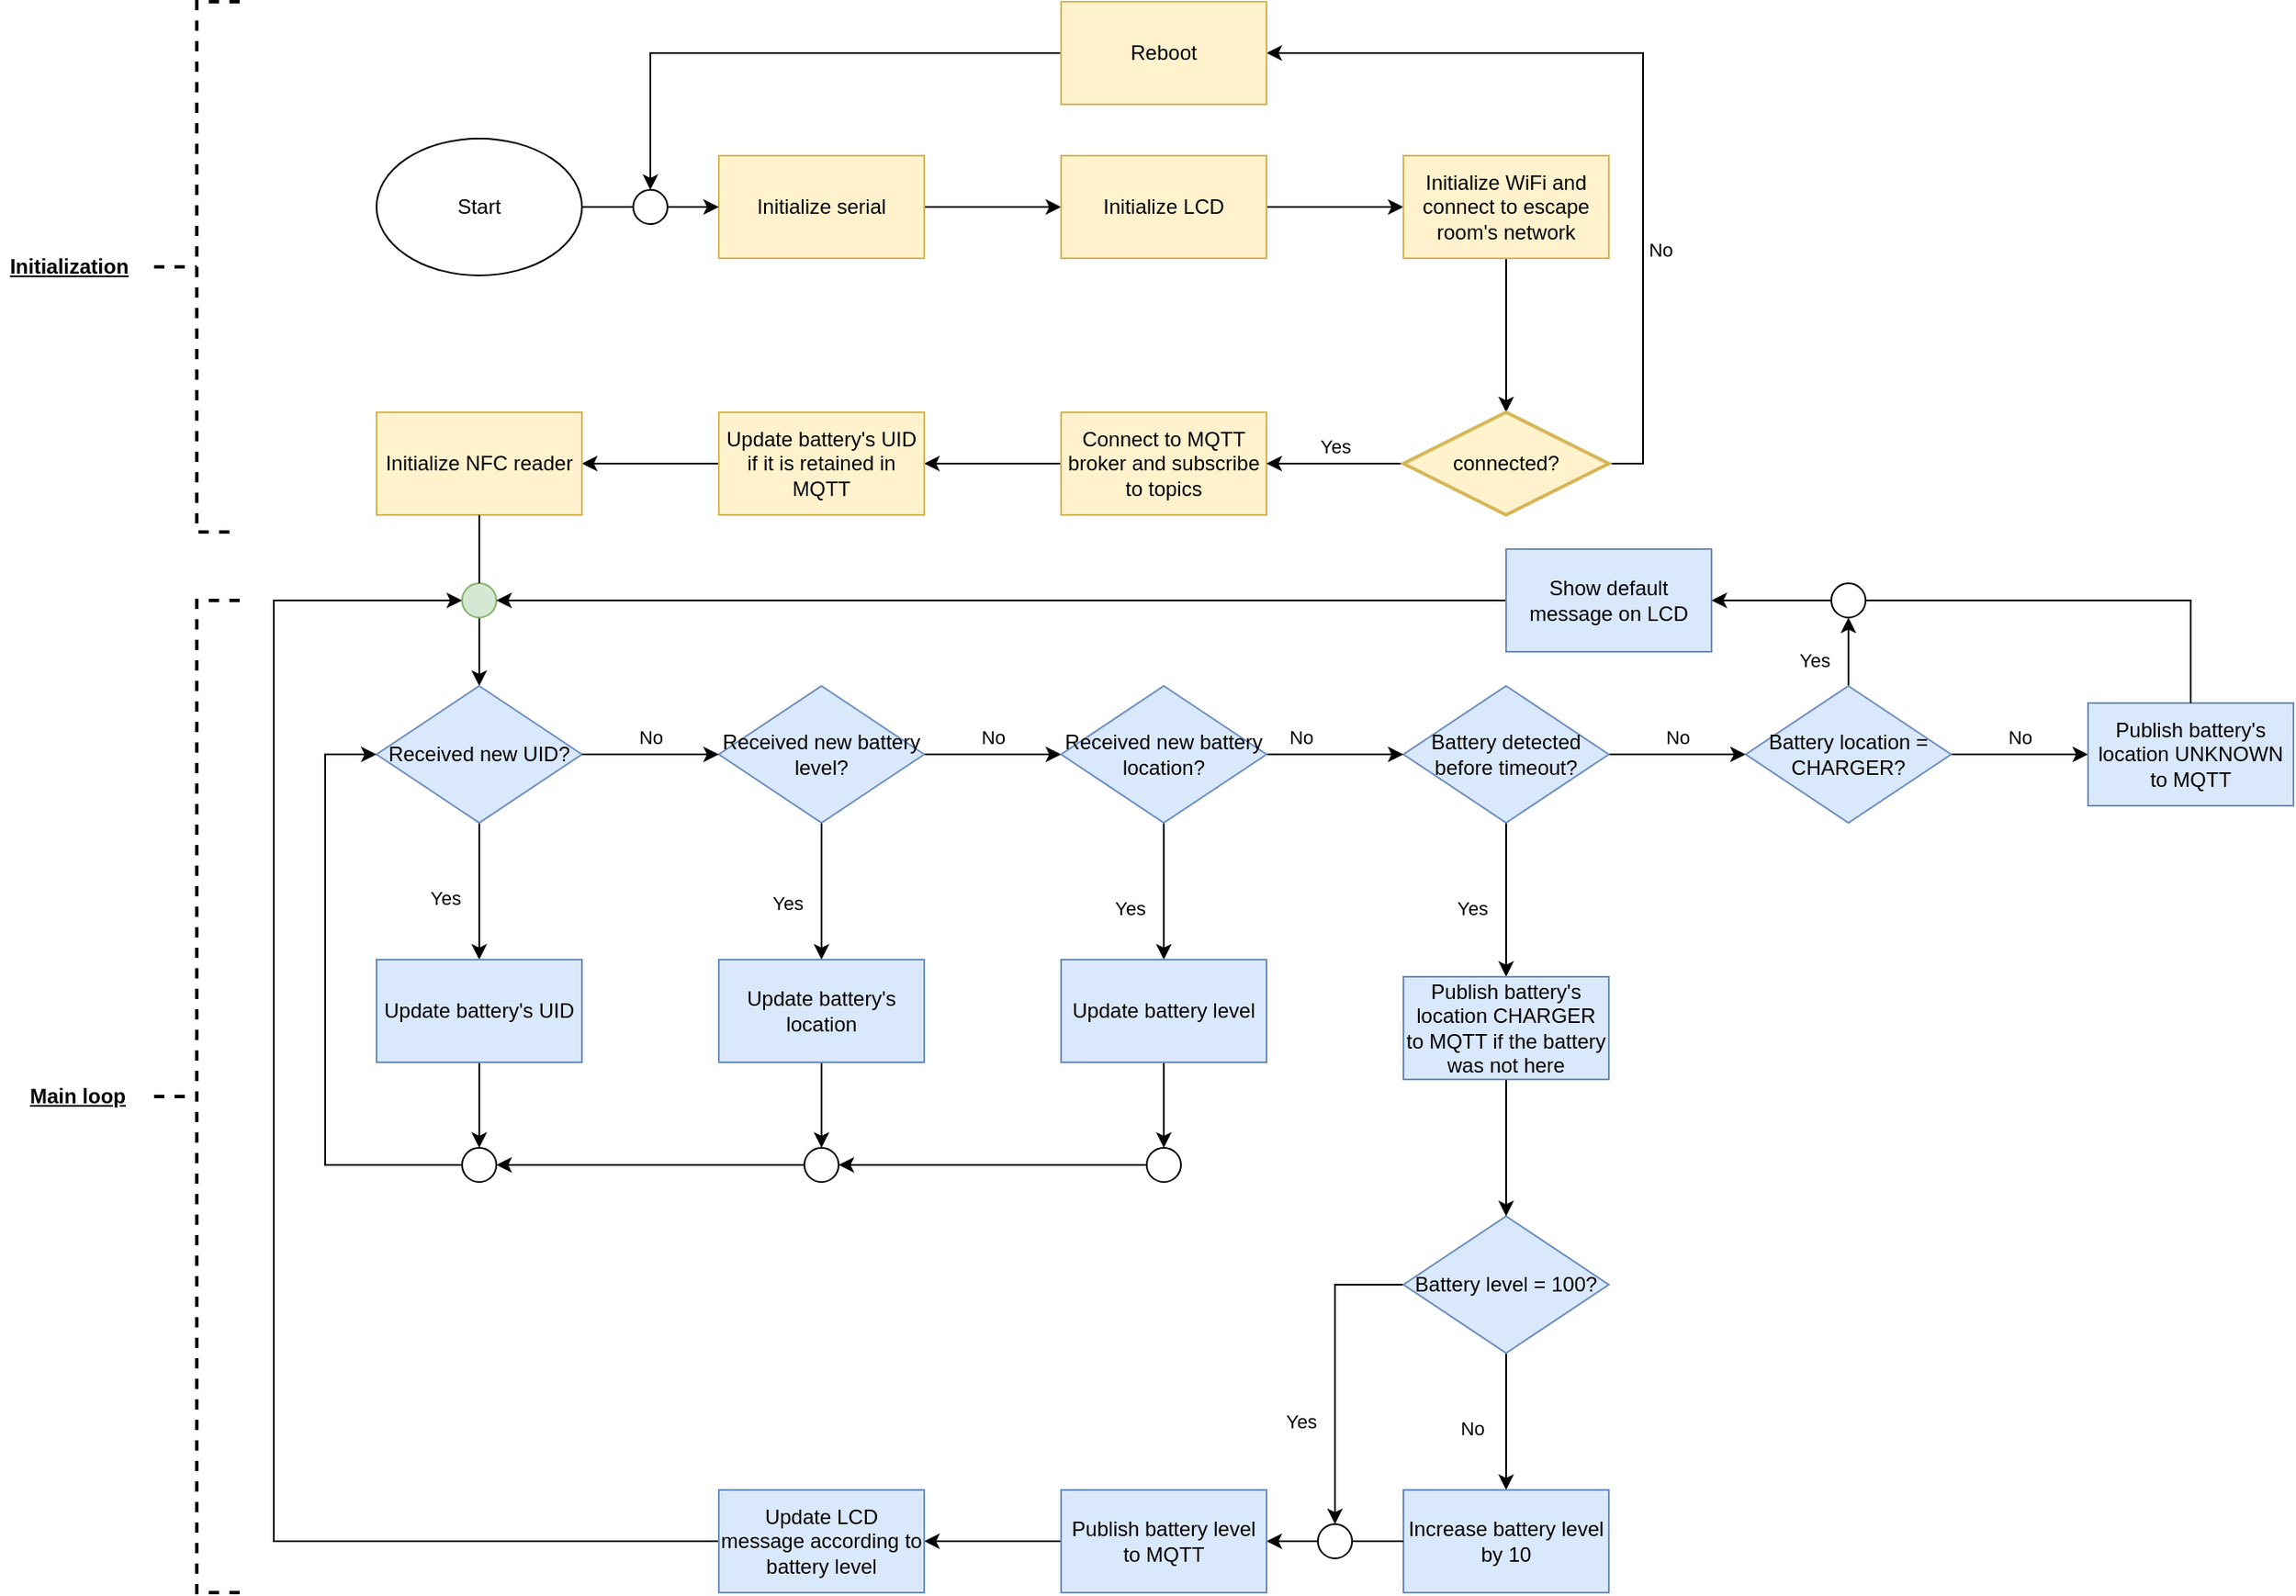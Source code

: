 <mxfile version="16.4.5" type="device"><diagram id="C5RBs43oDa-KdzZeNtuy" name="Page-1"><mxGraphModel dx="1803" dy="576" grid="1" gridSize="10" guides="1" tooltips="1" connect="1" arrows="1" fold="1" page="1" pageScale="1" pageWidth="827" pageHeight="1169" math="0" shadow="0"><root><mxCell id="WIyWlLk6GJQsqaUBKTNV-0"/><mxCell id="WIyWlLk6GJQsqaUBKTNV-1" parent="WIyWlLk6GJQsqaUBKTNV-0"/><mxCell id="7Dk7vGMLdb675JLafw0k-12" value="" style="edgeStyle=orthogonalEdgeStyle;rounded=0;orthogonalLoop=1;jettySize=auto;html=1;endArrow=none;endFill=0;" parent="WIyWlLk6GJQsqaUBKTNV-1" source="7Dk7vGMLdb675JLafw0k-0" target="7Dk7vGMLdb675JLafw0k-11" edge="1"><mxGeometry relative="1" as="geometry"/></mxCell><mxCell id="7Dk7vGMLdb675JLafw0k-0" value="Start" style="ellipse;whiteSpace=wrap;html=1;" parent="WIyWlLk6GJQsqaUBKTNV-1" vertex="1"><mxGeometry x="40" y="120" width="120" height="80" as="geometry"/></mxCell><mxCell id="7Dk7vGMLdb675JLafw0k-5" value="" style="edgeStyle=orthogonalEdgeStyle;rounded=0;orthogonalLoop=1;jettySize=auto;html=1;" parent="WIyWlLk6GJQsqaUBKTNV-1" source="7Dk7vGMLdb675JLafw0k-1" target="7Dk7vGMLdb675JLafw0k-2" edge="1"><mxGeometry relative="1" as="geometry"/></mxCell><mxCell id="7Dk7vGMLdb675JLafw0k-1" value="Initialize serial" style="rounded=0;whiteSpace=wrap;html=1;fillColor=#fff2cc;strokeColor=#d6b656;" parent="WIyWlLk6GJQsqaUBKTNV-1" vertex="1"><mxGeometry x="240" y="130" width="120" height="60" as="geometry"/></mxCell><mxCell id="7Dk7vGMLdb675JLafw0k-6" value="" style="edgeStyle=orthogonalEdgeStyle;rounded=0;orthogonalLoop=1;jettySize=auto;html=1;" parent="WIyWlLk6GJQsqaUBKTNV-1" source="7Dk7vGMLdb675JLafw0k-2" target="7Dk7vGMLdb675JLafw0k-3" edge="1"><mxGeometry relative="1" as="geometry"/></mxCell><mxCell id="7Dk7vGMLdb675JLafw0k-2" value="Initialize LCD" style="rounded=0;whiteSpace=wrap;html=1;fillColor=#fff2cc;strokeColor=#d6b656;" parent="WIyWlLk6GJQsqaUBKTNV-1" vertex="1"><mxGeometry x="440" y="130" width="120" height="60" as="geometry"/></mxCell><mxCell id="7Dk7vGMLdb675JLafw0k-15" value="" style="edgeStyle=orthogonalEdgeStyle;rounded=0;orthogonalLoop=1;jettySize=auto;html=1;endArrow=classic;endFill=1;" parent="WIyWlLk6GJQsqaUBKTNV-1" source="7Dk7vGMLdb675JLafw0k-3" target="7Dk7vGMLdb675JLafw0k-14" edge="1"><mxGeometry relative="1" as="geometry"/></mxCell><mxCell id="7Dk7vGMLdb675JLafw0k-3" value="Initialize WiFi and connect to escape room's network" style="rounded=0;whiteSpace=wrap;html=1;fillColor=#fff2cc;strokeColor=#d6b656;" parent="WIyWlLk6GJQsqaUBKTNV-1" vertex="1"><mxGeometry x="640" y="130" width="120" height="60" as="geometry"/></mxCell><mxCell id="7Dk7vGMLdb675JLafw0k-10" value="" style="edgeStyle=orthogonalEdgeStyle;rounded=0;orthogonalLoop=1;jettySize=auto;html=1;" parent="WIyWlLk6GJQsqaUBKTNV-1" source="7Dk7vGMLdb675JLafw0k-7" target="7Dk7vGMLdb675JLafw0k-9" edge="1"><mxGeometry relative="1" as="geometry"/></mxCell><mxCell id="7Dk7vGMLdb675JLafw0k-7" value="Connect to MQTT broker and subscribe to topics" style="rounded=0;whiteSpace=wrap;html=1;fillColor=#fff2cc;strokeColor=#d6b656;" parent="WIyWlLk6GJQsqaUBKTNV-1" vertex="1"><mxGeometry x="440" y="280" width="120" height="60" as="geometry"/></mxCell><mxCell id="7Dk7vGMLdb675JLafw0k-24" value="" style="edgeStyle=orthogonalEdgeStyle;rounded=0;orthogonalLoop=1;jettySize=auto;html=1;endArrow=classic;endFill=1;" parent="WIyWlLk6GJQsqaUBKTNV-1" source="7Dk7vGMLdb675JLafw0k-9" target="7Dk7vGMLdb675JLafw0k-23" edge="1"><mxGeometry relative="1" as="geometry"/></mxCell><mxCell id="7Dk7vGMLdb675JLafw0k-9" value="Update battery's UID if it is retained in MQTT" style="whiteSpace=wrap;html=1;rounded=0;fillColor=#fff2cc;strokeColor=#d6b656;" parent="WIyWlLk6GJQsqaUBKTNV-1" vertex="1"><mxGeometry x="240" y="280" width="120" height="60" as="geometry"/></mxCell><mxCell id="7Dk7vGMLdb675JLafw0k-13" value="" style="edgeStyle=orthogonalEdgeStyle;rounded=0;orthogonalLoop=1;jettySize=auto;html=1;" parent="WIyWlLk6GJQsqaUBKTNV-1" source="7Dk7vGMLdb675JLafw0k-11" target="7Dk7vGMLdb675JLafw0k-1" edge="1"><mxGeometry relative="1" as="geometry"/></mxCell><mxCell id="7Dk7vGMLdb675JLafw0k-11" value="" style="verticalLabelPosition=bottom;verticalAlign=top;html=1;shape=mxgraph.flowchart.on-page_reference;" parent="WIyWlLk6GJQsqaUBKTNV-1" vertex="1"><mxGeometry x="190" y="150" width="20" height="20" as="geometry"/></mxCell><mxCell id="7Dk7vGMLdb675JLafw0k-17" value="" style="edgeStyle=orthogonalEdgeStyle;rounded=0;orthogonalLoop=1;jettySize=auto;html=1;endArrow=classic;endFill=1;" parent="WIyWlLk6GJQsqaUBKTNV-1" source="7Dk7vGMLdb675JLafw0k-14" target="7Dk7vGMLdb675JLafw0k-7" edge="1"><mxGeometry relative="1" as="geometry"/></mxCell><mxCell id="7Dk7vGMLdb675JLafw0k-40" value="Yes" style="edgeLabel;html=1;align=center;verticalAlign=middle;resizable=0;points=[];" parent="7Dk7vGMLdb675JLafw0k-17" vertex="1" connectable="0"><mxGeometry x="-0.275" relative="1" as="geometry"><mxPoint x="-11" y="-10" as="offset"/></mxGeometry></mxCell><mxCell id="7Dk7vGMLdb675JLafw0k-20" style="edgeStyle=orthogonalEdgeStyle;rounded=0;orthogonalLoop=1;jettySize=auto;html=1;exitX=1;exitY=0.5;exitDx=0;exitDy=0;exitPerimeter=0;entryX=1;entryY=0.5;entryDx=0;entryDy=0;endArrow=classic;endFill=1;" parent="WIyWlLk6GJQsqaUBKTNV-1" source="7Dk7vGMLdb675JLafw0k-14" target="7Dk7vGMLdb675JLafw0k-19" edge="1"><mxGeometry relative="1" as="geometry"/></mxCell><mxCell id="7Dk7vGMLdb675JLafw0k-21" value="No" style="edgeLabel;html=1;align=center;verticalAlign=middle;resizable=0;points=[];" parent="7Dk7vGMLdb675JLafw0k-20" vertex="1" connectable="0"><mxGeometry x="-0.393" y="-3" relative="1" as="geometry"><mxPoint x="7" as="offset"/></mxGeometry></mxCell><mxCell id="7Dk7vGMLdb675JLafw0k-14" value="connected?" style="strokeWidth=2;html=1;shape=mxgraph.flowchart.decision;whiteSpace=wrap;fillColor=#fff2cc;strokeColor=#d6b656;" parent="WIyWlLk6GJQsqaUBKTNV-1" vertex="1"><mxGeometry x="640" y="280" width="120" height="60" as="geometry"/></mxCell><mxCell id="7Dk7vGMLdb675JLafw0k-22" style="edgeStyle=orthogonalEdgeStyle;rounded=0;orthogonalLoop=1;jettySize=auto;html=1;exitX=0;exitY=0.5;exitDx=0;exitDy=0;entryX=0.5;entryY=0;entryDx=0;entryDy=0;entryPerimeter=0;endArrow=classic;endFill=1;" parent="WIyWlLk6GJQsqaUBKTNV-1" source="7Dk7vGMLdb675JLafw0k-19" target="7Dk7vGMLdb675JLafw0k-11" edge="1"><mxGeometry relative="1" as="geometry"/></mxCell><mxCell id="7Dk7vGMLdb675JLafw0k-19" value="Reboot" style="rounded=0;whiteSpace=wrap;html=1;fillColor=#fff2cc;strokeColor=#d6b656;" parent="WIyWlLk6GJQsqaUBKTNV-1" vertex="1"><mxGeometry x="440" y="40" width="120" height="60" as="geometry"/></mxCell><mxCell id="7Dk7vGMLdb675JLafw0k-26" value="" style="edgeStyle=orthogonalEdgeStyle;rounded=0;orthogonalLoop=1;jettySize=auto;html=1;endArrow=classic;endFill=1;startArrow=none;" parent="WIyWlLk6GJQsqaUBKTNV-1" source="7Dk7vGMLdb675JLafw0k-64" target="7Dk7vGMLdb675JLafw0k-25" edge="1"><mxGeometry relative="1" as="geometry"/></mxCell><mxCell id="7Dk7vGMLdb675JLafw0k-23" value="Initialize NFC reader" style="whiteSpace=wrap;html=1;rounded=0;fillColor=#fff2cc;strokeColor=#d6b656;" parent="WIyWlLk6GJQsqaUBKTNV-1" vertex="1"><mxGeometry x="40" y="280" width="120" height="60" as="geometry"/></mxCell><mxCell id="7Dk7vGMLdb675JLafw0k-30" value="" style="edgeStyle=orthogonalEdgeStyle;rounded=0;orthogonalLoop=1;jettySize=auto;html=1;endArrow=classic;endFill=1;" parent="WIyWlLk6GJQsqaUBKTNV-1" source="7Dk7vGMLdb675JLafw0k-25" target="7Dk7vGMLdb675JLafw0k-29" edge="1"><mxGeometry relative="1" as="geometry"/></mxCell><mxCell id="7Dk7vGMLdb675JLafw0k-38" value="Yes" style="edgeLabel;html=1;align=center;verticalAlign=middle;resizable=0;points=[];" parent="7Dk7vGMLdb675JLafw0k-30" vertex="1" connectable="0"><mxGeometry x="0.244" y="3" relative="1" as="geometry"><mxPoint x="-23" y="-6" as="offset"/></mxGeometry></mxCell><mxCell id="7Dk7vGMLdb675JLafw0k-25" value="Received new UID?" style="rhombus;whiteSpace=wrap;html=1;rounded=0;fillColor=#dae8fc;strokeColor=#6c8ebf;" parent="WIyWlLk6GJQsqaUBKTNV-1" vertex="1"><mxGeometry x="40" y="440" width="120" height="80" as="geometry"/></mxCell><mxCell id="7Dk7vGMLdb675JLafw0k-32" value="" style="edgeStyle=orthogonalEdgeStyle;rounded=0;orthogonalLoop=1;jettySize=auto;html=1;endArrow=classic;endFill=1;" parent="WIyWlLk6GJQsqaUBKTNV-1" source="7Dk7vGMLdb675JLafw0k-27" target="7Dk7vGMLdb675JLafw0k-31" edge="1"><mxGeometry relative="1" as="geometry"/></mxCell><mxCell id="7Dk7vGMLdb675JLafw0k-39" value="Yes" style="edgeLabel;html=1;align=center;verticalAlign=middle;resizable=0;points=[];" parent="7Dk7vGMLdb675JLafw0k-32" vertex="1" connectable="0"><mxGeometry x="-0.289" y="-1" relative="1" as="geometry"><mxPoint x="-19" y="18" as="offset"/></mxGeometry></mxCell><mxCell id="7Dk7vGMLdb675JLafw0k-79" value="" style="edgeStyle=orthogonalEdgeStyle;rounded=0;orthogonalLoop=1;jettySize=auto;html=1;endArrow=classic;endFill=1;" parent="WIyWlLk6GJQsqaUBKTNV-1" source="7Dk7vGMLdb675JLafw0k-27" target="7Dk7vGMLdb675JLafw0k-78" edge="1"><mxGeometry relative="1" as="geometry"/></mxCell><mxCell id="7Dk7vGMLdb675JLafw0k-85" value="No" style="edgeLabel;html=1;align=center;verticalAlign=middle;resizable=0;points=[];" parent="7Dk7vGMLdb675JLafw0k-79" vertex="1" connectable="0"><mxGeometry x="0.225" y="-2" relative="1" as="geometry"><mxPoint x="-9" y="-12" as="offset"/></mxGeometry></mxCell><mxCell id="7Dk7vGMLdb675JLafw0k-27" value="Received new battery level?" style="rhombus;whiteSpace=wrap;html=1;rounded=0;fillColor=#dae8fc;strokeColor=#6c8ebf;" parent="WIyWlLk6GJQsqaUBKTNV-1" vertex="1"><mxGeometry x="240" y="440" width="120" height="80" as="geometry"/></mxCell><mxCell id="lLu0ikvTl-94-iJs9LRs-2" style="edgeStyle=orthogonalEdgeStyle;rounded=0;orthogonalLoop=1;jettySize=auto;html=1;exitX=0.5;exitY=1;exitDx=0;exitDy=0;entryX=0.5;entryY=0;entryDx=0;entryDy=0;entryPerimeter=0;" edge="1" parent="WIyWlLk6GJQsqaUBKTNV-1" source="7Dk7vGMLdb675JLafw0k-29" target="lLu0ikvTl-94-iJs9LRs-0"><mxGeometry relative="1" as="geometry"/></mxCell><mxCell id="7Dk7vGMLdb675JLafw0k-29" value="Update battery's UID" style="whiteSpace=wrap;html=1;rounded=0;fillColor=#dae8fc;strokeColor=#6c8ebf;" parent="WIyWlLk6GJQsqaUBKTNV-1" vertex="1"><mxGeometry x="40" y="600" width="120" height="60" as="geometry"/></mxCell><mxCell id="7Dk7vGMLdb675JLafw0k-100" style="edgeStyle=orthogonalEdgeStyle;rounded=0;orthogonalLoop=1;jettySize=auto;html=1;exitX=0.5;exitY=1;exitDx=0;exitDy=0;entryX=0.5;entryY=0;entryDx=0;entryDy=0;entryPerimeter=0;endArrow=classic;endFill=1;" parent="WIyWlLk6GJQsqaUBKTNV-1" source="7Dk7vGMLdb675JLafw0k-31" target="7Dk7vGMLdb675JLafw0k-98" edge="1"><mxGeometry relative="1" as="geometry"/></mxCell><mxCell id="7Dk7vGMLdb675JLafw0k-31" value="Update battery's location" style="whiteSpace=wrap;html=1;rounded=0;fillColor=#dae8fc;strokeColor=#6c8ebf;" parent="WIyWlLk6GJQsqaUBKTNV-1" vertex="1"><mxGeometry x="240" y="600" width="120" height="60" as="geometry"/></mxCell><mxCell id="7Dk7vGMLdb675JLafw0k-34" value="" style="edgeStyle=orthogonalEdgeStyle;rounded=0;orthogonalLoop=1;jettySize=auto;html=1;endArrow=classic;endFill=1;entryX=0;entryY=0.5;entryDx=0;entryDy=0;" parent="WIyWlLk6GJQsqaUBKTNV-1" source="7Dk7vGMLdb675JLafw0k-25" target="7Dk7vGMLdb675JLafw0k-27" edge="1"><mxGeometry relative="1" as="geometry"><mxPoint x="160" y="480" as="sourcePoint"/><mxPoint x="190" y="480" as="targetPoint"/></mxGeometry></mxCell><mxCell id="7Dk7vGMLdb675JLafw0k-58" value="No" style="edgeLabel;html=1;align=center;verticalAlign=middle;resizable=0;points=[];" parent="7Dk7vGMLdb675JLafw0k-34" vertex="1" connectable="0"><mxGeometry x="-0.827" y="-1" relative="1" as="geometry"><mxPoint x="33" y="-11" as="offset"/></mxGeometry></mxCell><mxCell id="7Dk7vGMLdb675JLafw0k-55" value="" style="edgeStyle=orthogonalEdgeStyle;rounded=0;orthogonalLoop=1;jettySize=auto;html=1;endArrow=classic;endFill=1;" parent="WIyWlLk6GJQsqaUBKTNV-1" source="7Dk7vGMLdb675JLafw0k-36" target="7Dk7vGMLdb675JLafw0k-54" edge="1"><mxGeometry relative="1" as="geometry"/></mxCell><mxCell id="7Dk7vGMLdb675JLafw0k-59" value="Yes" style="edgeLabel;html=1;align=center;verticalAlign=middle;resizable=0;points=[];" parent="7Dk7vGMLdb675JLafw0k-55" vertex="1" connectable="0"><mxGeometry x="-0.222" y="1" relative="1" as="geometry"><mxPoint x="-21" y="15" as="offset"/></mxGeometry></mxCell><mxCell id="7Dk7vGMLdb675JLafw0k-61" value="" style="edgeStyle=orthogonalEdgeStyle;rounded=0;orthogonalLoop=1;jettySize=auto;html=1;endArrow=classic;endFill=1;" parent="WIyWlLk6GJQsqaUBKTNV-1" source="7Dk7vGMLdb675JLafw0k-36" target="7Dk7vGMLdb675JLafw0k-60" edge="1"><mxGeometry relative="1" as="geometry"/></mxCell><mxCell id="7Dk7vGMLdb675JLafw0k-86" value="No" style="edgeLabel;html=1;align=center;verticalAlign=middle;resizable=0;points=[];" parent="7Dk7vGMLdb675JLafw0k-61" vertex="1" connectable="0"><mxGeometry x="-0.225" y="-3" relative="1" as="geometry"><mxPoint x="9" y="-13" as="offset"/></mxGeometry></mxCell><mxCell id="7Dk7vGMLdb675JLafw0k-36" value="Battery detected before timeout?" style="rhombus;whiteSpace=wrap;html=1;rounded=0;fillColor=#dae8fc;strokeColor=#6c8ebf;" parent="WIyWlLk6GJQsqaUBKTNV-1" vertex="1"><mxGeometry x="640" y="440" width="120" height="80" as="geometry"/></mxCell><mxCell id="7Dk7vGMLdb675JLafw0k-44" value="" style="edgeStyle=orthogonalEdgeStyle;rounded=0;orthogonalLoop=1;jettySize=auto;html=1;endArrow=classic;endFill=1;" parent="WIyWlLk6GJQsqaUBKTNV-1" source="7Dk7vGMLdb675JLafw0k-41" target="7Dk7vGMLdb675JLafw0k-43" edge="1"><mxGeometry relative="1" as="geometry"/></mxCell><mxCell id="7Dk7vGMLdb675JLafw0k-49" value="No" style="edgeLabel;html=1;align=center;verticalAlign=middle;resizable=0;points=[];" parent="7Dk7vGMLdb675JLafw0k-44" vertex="1" connectable="0"><mxGeometry x="0.244" y="1" relative="1" as="geometry"><mxPoint x="-21" y="-6" as="offset"/></mxGeometry></mxCell><mxCell id="7Dk7vGMLdb675JLafw0k-50" style="edgeStyle=orthogonalEdgeStyle;rounded=0;orthogonalLoop=1;jettySize=auto;html=1;exitX=0;exitY=0.5;exitDx=0;exitDy=0;endArrow=classic;endFill=1;entryX=0.5;entryY=0;entryDx=0;entryDy=0;entryPerimeter=0;" parent="WIyWlLk6GJQsqaUBKTNV-1" source="7Dk7vGMLdb675JLafw0k-41" target="7Dk7vGMLdb675JLafw0k-51" edge="1"><mxGeometry relative="1" as="geometry"><mxPoint x="600" y="910" as="targetPoint"/></mxGeometry></mxCell><mxCell id="7Dk7vGMLdb675JLafw0k-53" value="Yes" style="edgeLabel;html=1;align=center;verticalAlign=middle;resizable=0;points=[];" parent="7Dk7vGMLdb675JLafw0k-50" vertex="1" connectable="0"><mxGeometry x="0.326" y="-3" relative="1" as="geometry"><mxPoint x="-17" as="offset"/></mxGeometry></mxCell><mxCell id="7Dk7vGMLdb675JLafw0k-41" value="Battery level = 100?" style="rhombus;whiteSpace=wrap;html=1;rounded=0;fillColor=#dae8fc;strokeColor=#6c8ebf;" parent="WIyWlLk6GJQsqaUBKTNV-1" vertex="1"><mxGeometry x="640" y="750" width="120" height="80" as="geometry"/></mxCell><mxCell id="7Dk7vGMLdb675JLafw0k-46" value="" style="edgeStyle=orthogonalEdgeStyle;rounded=0;orthogonalLoop=1;jettySize=auto;html=1;endArrow=classic;endFill=1;startArrow=none;" parent="WIyWlLk6GJQsqaUBKTNV-1" source="7Dk7vGMLdb675JLafw0k-51" target="7Dk7vGMLdb675JLafw0k-45" edge="1"><mxGeometry relative="1" as="geometry"/></mxCell><mxCell id="7Dk7vGMLdb675JLafw0k-43" value="Increase battery level by 10" style="whiteSpace=wrap;html=1;rounded=0;fillColor=#dae8fc;strokeColor=#6c8ebf;" parent="WIyWlLk6GJQsqaUBKTNV-1" vertex="1"><mxGeometry x="640" y="910" width="120" height="60" as="geometry"/></mxCell><mxCell id="7Dk7vGMLdb675JLafw0k-48" value="" style="edgeStyle=orthogonalEdgeStyle;rounded=0;orthogonalLoop=1;jettySize=auto;html=1;endArrow=classic;endFill=1;" parent="WIyWlLk6GJQsqaUBKTNV-1" source="7Dk7vGMLdb675JLafw0k-45" target="7Dk7vGMLdb675JLafw0k-47" edge="1"><mxGeometry relative="1" as="geometry"/></mxCell><mxCell id="7Dk7vGMLdb675JLafw0k-45" value="Publish battery level to MQTT" style="whiteSpace=wrap;html=1;rounded=0;fillColor=#dae8fc;strokeColor=#6c8ebf;" parent="WIyWlLk6GJQsqaUBKTNV-1" vertex="1"><mxGeometry x="440" y="910" width="120" height="60" as="geometry"/></mxCell><mxCell id="7Dk7vGMLdb675JLafw0k-67" style="edgeStyle=orthogonalEdgeStyle;rounded=0;orthogonalLoop=1;jettySize=auto;html=1;exitX=0;exitY=0.5;exitDx=0;exitDy=0;entryX=0;entryY=0.5;entryDx=0;entryDy=0;entryPerimeter=0;endArrow=classic;endFill=1;" parent="WIyWlLk6GJQsqaUBKTNV-1" source="7Dk7vGMLdb675JLafw0k-47" target="7Dk7vGMLdb675JLafw0k-64" edge="1"><mxGeometry relative="1" as="geometry"><Array as="points"><mxPoint x="-20" y="940"/><mxPoint x="-20" y="390"/></Array></mxGeometry></mxCell><mxCell id="7Dk7vGMLdb675JLafw0k-47" value="Update LCD message according to battery level" style="whiteSpace=wrap;html=1;rounded=0;fillColor=#dae8fc;strokeColor=#6c8ebf;" parent="WIyWlLk6GJQsqaUBKTNV-1" vertex="1"><mxGeometry x="240" y="910" width="120" height="60" as="geometry"/></mxCell><mxCell id="7Dk7vGMLdb675JLafw0k-51" value="" style="verticalLabelPosition=bottom;verticalAlign=top;html=1;shape=mxgraph.flowchart.on-page_reference;" parent="WIyWlLk6GJQsqaUBKTNV-1" vertex="1"><mxGeometry x="590" y="930" width="20" height="20" as="geometry"/></mxCell><mxCell id="7Dk7vGMLdb675JLafw0k-52" value="" style="edgeStyle=orthogonalEdgeStyle;rounded=0;orthogonalLoop=1;jettySize=auto;html=1;endArrow=none;endFill=1;" parent="WIyWlLk6GJQsqaUBKTNV-1" source="7Dk7vGMLdb675JLafw0k-43" target="7Dk7vGMLdb675JLafw0k-51" edge="1"><mxGeometry relative="1" as="geometry"><mxPoint x="640" y="940" as="sourcePoint"/><mxPoint x="560" y="940" as="targetPoint"/></mxGeometry></mxCell><mxCell id="7Dk7vGMLdb675JLafw0k-56" value="" style="edgeStyle=orthogonalEdgeStyle;rounded=0;orthogonalLoop=1;jettySize=auto;html=1;endArrow=classic;endFill=1;" parent="WIyWlLk6GJQsqaUBKTNV-1" source="7Dk7vGMLdb675JLafw0k-54" target="7Dk7vGMLdb675JLafw0k-41" edge="1"><mxGeometry relative="1" as="geometry"/></mxCell><mxCell id="7Dk7vGMLdb675JLafw0k-54" value="Publish battery's location CHARGER to MQTT if the battery was not here" style="whiteSpace=wrap;html=1;rounded=0;fillColor=#dae8fc;strokeColor=#6c8ebf;" parent="WIyWlLk6GJQsqaUBKTNV-1" vertex="1"><mxGeometry x="640" y="610" width="120" height="60" as="geometry"/></mxCell><mxCell id="7Dk7vGMLdb675JLafw0k-63" value="" style="edgeStyle=orthogonalEdgeStyle;rounded=0;orthogonalLoop=1;jettySize=auto;html=1;endArrow=classic;endFill=1;" parent="WIyWlLk6GJQsqaUBKTNV-1" source="7Dk7vGMLdb675JLafw0k-60" target="7Dk7vGMLdb675JLafw0k-62" edge="1"><mxGeometry relative="1" as="geometry"/></mxCell><mxCell id="7Dk7vGMLdb675JLafw0k-87" value="No" style="edgeLabel;html=1;align=center;verticalAlign=middle;resizable=0;points=[];" parent="7Dk7vGMLdb675JLafw0k-63" vertex="1" connectable="0"><mxGeometry x="-0.275" y="-1" relative="1" as="geometry"><mxPoint x="11" y="-11" as="offset"/></mxGeometry></mxCell><mxCell id="7Dk7vGMLdb675JLafw0k-75" value="" style="edgeStyle=orthogonalEdgeStyle;rounded=0;orthogonalLoop=1;jettySize=auto;html=1;endArrow=classic;endFill=1;" parent="WIyWlLk6GJQsqaUBKTNV-1" source="7Dk7vGMLdb675JLafw0k-60" target="7Dk7vGMLdb675JLafw0k-74" edge="1"><mxGeometry relative="1" as="geometry"/></mxCell><mxCell id="7Dk7vGMLdb675JLafw0k-88" value="Yes" style="edgeLabel;html=1;align=center;verticalAlign=middle;resizable=0;points=[];" parent="7Dk7vGMLdb675JLafw0k-75" vertex="1" connectable="0"><mxGeometry x="-0.229" y="-2" relative="1" as="geometry"><mxPoint x="-22" as="offset"/></mxGeometry></mxCell><mxCell id="7Dk7vGMLdb675JLafw0k-60" value="Battery location = CHARGER?" style="rhombus;whiteSpace=wrap;html=1;rounded=0;fillColor=#dae8fc;strokeColor=#6c8ebf;" parent="WIyWlLk6GJQsqaUBKTNV-1" vertex="1"><mxGeometry x="840" y="440" width="120" height="80" as="geometry"/></mxCell><mxCell id="7Dk7vGMLdb675JLafw0k-62" value="Publish battery's location UNKNOWN to MQTT" style="whiteSpace=wrap;html=1;rounded=0;fillColor=#dae8fc;strokeColor=#6c8ebf;" parent="WIyWlLk6GJQsqaUBKTNV-1" vertex="1"><mxGeometry x="1040" y="450" width="120" height="60" as="geometry"/></mxCell><mxCell id="7Dk7vGMLdb675JLafw0k-64" value="" style="verticalLabelPosition=bottom;verticalAlign=top;html=1;shape=mxgraph.flowchart.on-page_reference;fillColor=#d5e8d4;strokeColor=#82b366;" parent="WIyWlLk6GJQsqaUBKTNV-1" vertex="1"><mxGeometry x="90" y="380" width="20" height="20" as="geometry"/></mxCell><mxCell id="7Dk7vGMLdb675JLafw0k-65" value="" style="edgeStyle=orthogonalEdgeStyle;rounded=0;orthogonalLoop=1;jettySize=auto;html=1;endArrow=none;endFill=1;" parent="WIyWlLk6GJQsqaUBKTNV-1" source="7Dk7vGMLdb675JLafw0k-23" target="7Dk7vGMLdb675JLafw0k-64" edge="1"><mxGeometry relative="1" as="geometry"><mxPoint x="100" y="340" as="sourcePoint"/><mxPoint x="100" y="440" as="targetPoint"/></mxGeometry></mxCell><mxCell id="7Dk7vGMLdb675JLafw0k-69" value="&lt;u&gt;&lt;b&gt;Initialization&lt;/b&gt;&lt;/u&gt;" style="text;html=1;align=center;verticalAlign=middle;resizable=0;points=[];autosize=1;strokeColor=none;fillColor=none;" parent="WIyWlLk6GJQsqaUBKTNV-1" vertex="1"><mxGeometry x="-180" y="185" width="80" height="20" as="geometry"/></mxCell><mxCell id="7Dk7vGMLdb675JLafw0k-71" value="&lt;u&gt;&lt;b&gt;Main loop&lt;br&gt;&lt;/b&gt;&lt;/u&gt;" style="text;html=1;align=center;verticalAlign=middle;resizable=0;points=[];autosize=1;strokeColor=none;fillColor=none;" parent="WIyWlLk6GJQsqaUBKTNV-1" vertex="1"><mxGeometry x="-170" y="670" width="70" height="20" as="geometry"/></mxCell><mxCell id="7Dk7vGMLdb675JLafw0k-72" value="" style="strokeWidth=2;html=1;shape=mxgraph.flowchart.annotation_2;align=left;labelPosition=right;pointerEvents=1;dashed=1;" parent="WIyWlLk6GJQsqaUBKTNV-1" vertex="1"><mxGeometry x="-90" y="390" width="50" height="580" as="geometry"/></mxCell><mxCell id="7Dk7vGMLdb675JLafw0k-73" value="" style="strokeWidth=2;html=1;shape=mxgraph.flowchart.annotation_2;align=left;labelPosition=right;pointerEvents=1;dashed=1;" parent="WIyWlLk6GJQsqaUBKTNV-1" vertex="1"><mxGeometry x="-90" y="40" width="50" height="310" as="geometry"/></mxCell><mxCell id="7Dk7vGMLdb675JLafw0k-90" value="" style="edgeStyle=orthogonalEdgeStyle;rounded=0;orthogonalLoop=1;jettySize=auto;html=1;endArrow=classic;endFill=1;" parent="WIyWlLk6GJQsqaUBKTNV-1" source="7Dk7vGMLdb675JLafw0k-74" target="7Dk7vGMLdb675JLafw0k-89" edge="1"><mxGeometry relative="1" as="geometry"/></mxCell><mxCell id="7Dk7vGMLdb675JLafw0k-74" value="" style="verticalLabelPosition=bottom;verticalAlign=top;html=1;shape=mxgraph.flowchart.on-page_reference;" parent="WIyWlLk6GJQsqaUBKTNV-1" vertex="1"><mxGeometry x="890" y="380" width="20" height="20" as="geometry"/></mxCell><mxCell id="7Dk7vGMLdb675JLafw0k-77" value="" style="edgeStyle=orthogonalEdgeStyle;rounded=0;orthogonalLoop=1;jettySize=auto;html=1;exitX=0.5;exitY=0;exitDx=0;exitDy=0;entryX=1;entryY=0.5;entryDx=0;entryDy=0;entryPerimeter=0;endArrow=none;endFill=1;" parent="WIyWlLk6GJQsqaUBKTNV-1" source="7Dk7vGMLdb675JLafw0k-62" target="7Dk7vGMLdb675JLafw0k-74" edge="1"><mxGeometry relative="1" as="geometry"><mxPoint x="1100" y="450" as="sourcePoint"/><mxPoint x="110" y="390" as="targetPoint"/></mxGeometry></mxCell><mxCell id="7Dk7vGMLdb675JLafw0k-81" value="" style="edgeStyle=orthogonalEdgeStyle;rounded=0;orthogonalLoop=1;jettySize=auto;html=1;endArrow=classic;endFill=1;" parent="WIyWlLk6GJQsqaUBKTNV-1" source="7Dk7vGMLdb675JLafw0k-78" target="7Dk7vGMLdb675JLafw0k-80" edge="1"><mxGeometry relative="1" as="geometry"/></mxCell><mxCell id="7Dk7vGMLdb675JLafw0k-82" value="Yes" style="edgeLabel;html=1;align=center;verticalAlign=middle;resizable=0;points=[];" parent="7Dk7vGMLdb675JLafw0k-81" vertex="1" connectable="0"><mxGeometry x="0.275" y="2" relative="1" as="geometry"><mxPoint x="-22" y="-1" as="offset"/></mxGeometry></mxCell><mxCell id="7Dk7vGMLdb675JLafw0k-83" value="" style="edgeStyle=orthogonalEdgeStyle;rounded=0;orthogonalLoop=1;jettySize=auto;html=1;endArrow=classic;endFill=1;" parent="WIyWlLk6GJQsqaUBKTNV-1" source="7Dk7vGMLdb675JLafw0k-78" target="7Dk7vGMLdb675JLafw0k-36" edge="1"><mxGeometry relative="1" as="geometry"/></mxCell><mxCell id="7Dk7vGMLdb675JLafw0k-84" value="No" style="edgeLabel;html=1;align=center;verticalAlign=middle;resizable=0;points=[];" parent="7Dk7vGMLdb675JLafw0k-83" vertex="1" connectable="0"><mxGeometry x="0.225" y="-1" relative="1" as="geometry"><mxPoint x="-29" y="-11" as="offset"/></mxGeometry></mxCell><mxCell id="7Dk7vGMLdb675JLafw0k-78" value="Received new battery location?" style="rhombus;whiteSpace=wrap;html=1;fillColor=#dae8fc;strokeColor=#6c8ebf;rounded=0;" parent="WIyWlLk6GJQsqaUBKTNV-1" vertex="1"><mxGeometry x="440" y="440" width="120" height="80" as="geometry"/></mxCell><mxCell id="7Dk7vGMLdb675JLafw0k-104" value="" style="edgeStyle=orthogonalEdgeStyle;rounded=0;orthogonalLoop=1;jettySize=auto;html=1;endArrow=classic;endFill=1;" parent="WIyWlLk6GJQsqaUBKTNV-1" source="7Dk7vGMLdb675JLafw0k-80" target="7Dk7vGMLdb675JLafw0k-102" edge="1"><mxGeometry relative="1" as="geometry"/></mxCell><mxCell id="7Dk7vGMLdb675JLafw0k-80" value="Update battery level" style="whiteSpace=wrap;html=1;rounded=0;fillColor=#dae8fc;strokeColor=#6c8ebf;" parent="WIyWlLk6GJQsqaUBKTNV-1" vertex="1"><mxGeometry x="440" y="600" width="120" height="60" as="geometry"/></mxCell><mxCell id="7Dk7vGMLdb675JLafw0k-91" style="edgeStyle=orthogonalEdgeStyle;rounded=0;orthogonalLoop=1;jettySize=auto;html=1;exitX=0;exitY=0.5;exitDx=0;exitDy=0;entryX=1;entryY=0.5;entryDx=0;entryDy=0;entryPerimeter=0;endArrow=classic;endFill=1;" parent="WIyWlLk6GJQsqaUBKTNV-1" source="7Dk7vGMLdb675JLafw0k-89" target="7Dk7vGMLdb675JLafw0k-64" edge="1"><mxGeometry relative="1" as="geometry"/></mxCell><mxCell id="7Dk7vGMLdb675JLafw0k-89" value="Show default message on LCD" style="whiteSpace=wrap;html=1;rounded=0;fillColor=#dae8fc;strokeColor=#6c8ebf;" parent="WIyWlLk6GJQsqaUBKTNV-1" vertex="1"><mxGeometry x="700" y="360" width="120" height="60" as="geometry"/></mxCell><mxCell id="lLu0ikvTl-94-iJs9LRs-1" style="edgeStyle=orthogonalEdgeStyle;rounded=0;orthogonalLoop=1;jettySize=auto;html=1;exitX=0;exitY=0.5;exitDx=0;exitDy=0;exitPerimeter=0;entryX=1;entryY=0.5;entryDx=0;entryDy=0;entryPerimeter=0;" edge="1" parent="WIyWlLk6GJQsqaUBKTNV-1" source="7Dk7vGMLdb675JLafw0k-98" target="lLu0ikvTl-94-iJs9LRs-0"><mxGeometry relative="1" as="geometry"/></mxCell><mxCell id="7Dk7vGMLdb675JLafw0k-98" value="" style="verticalLabelPosition=bottom;verticalAlign=top;html=1;shape=mxgraph.flowchart.on-page_reference;" parent="WIyWlLk6GJQsqaUBKTNV-1" vertex="1"><mxGeometry x="290" y="710" width="20" height="20" as="geometry"/></mxCell><mxCell id="lLu0ikvTl-94-iJs9LRs-3" style="edgeStyle=orthogonalEdgeStyle;rounded=0;orthogonalLoop=1;jettySize=auto;html=1;exitX=0;exitY=0.5;exitDx=0;exitDy=0;exitPerimeter=0;entryX=1;entryY=0.5;entryDx=0;entryDy=0;entryPerimeter=0;" edge="1" parent="WIyWlLk6GJQsqaUBKTNV-1" source="7Dk7vGMLdb675JLafw0k-102" target="7Dk7vGMLdb675JLafw0k-98"><mxGeometry relative="1" as="geometry"/></mxCell><mxCell id="7Dk7vGMLdb675JLafw0k-102" value="" style="verticalLabelPosition=bottom;verticalAlign=top;html=1;shape=mxgraph.flowchart.on-page_reference;" parent="WIyWlLk6GJQsqaUBKTNV-1" vertex="1"><mxGeometry x="490" y="710" width="20" height="20" as="geometry"/></mxCell><mxCell id="lLu0ikvTl-94-iJs9LRs-4" style="edgeStyle=orthogonalEdgeStyle;rounded=0;orthogonalLoop=1;jettySize=auto;html=1;exitX=0;exitY=0.5;exitDx=0;exitDy=0;exitPerimeter=0;entryX=0;entryY=0.5;entryDx=0;entryDy=0;" edge="1" parent="WIyWlLk6GJQsqaUBKTNV-1" source="lLu0ikvTl-94-iJs9LRs-0" target="7Dk7vGMLdb675JLafw0k-25"><mxGeometry relative="1" as="geometry"><Array as="points"><mxPoint x="10" y="720"/><mxPoint x="10" y="480"/></Array></mxGeometry></mxCell><mxCell id="lLu0ikvTl-94-iJs9LRs-0" value="" style="verticalLabelPosition=bottom;verticalAlign=top;html=1;shape=mxgraph.flowchart.on-page_reference;" vertex="1" parent="WIyWlLk6GJQsqaUBKTNV-1"><mxGeometry x="90" y="710" width="20" height="20" as="geometry"/></mxCell></root></mxGraphModel></diagram></mxfile>